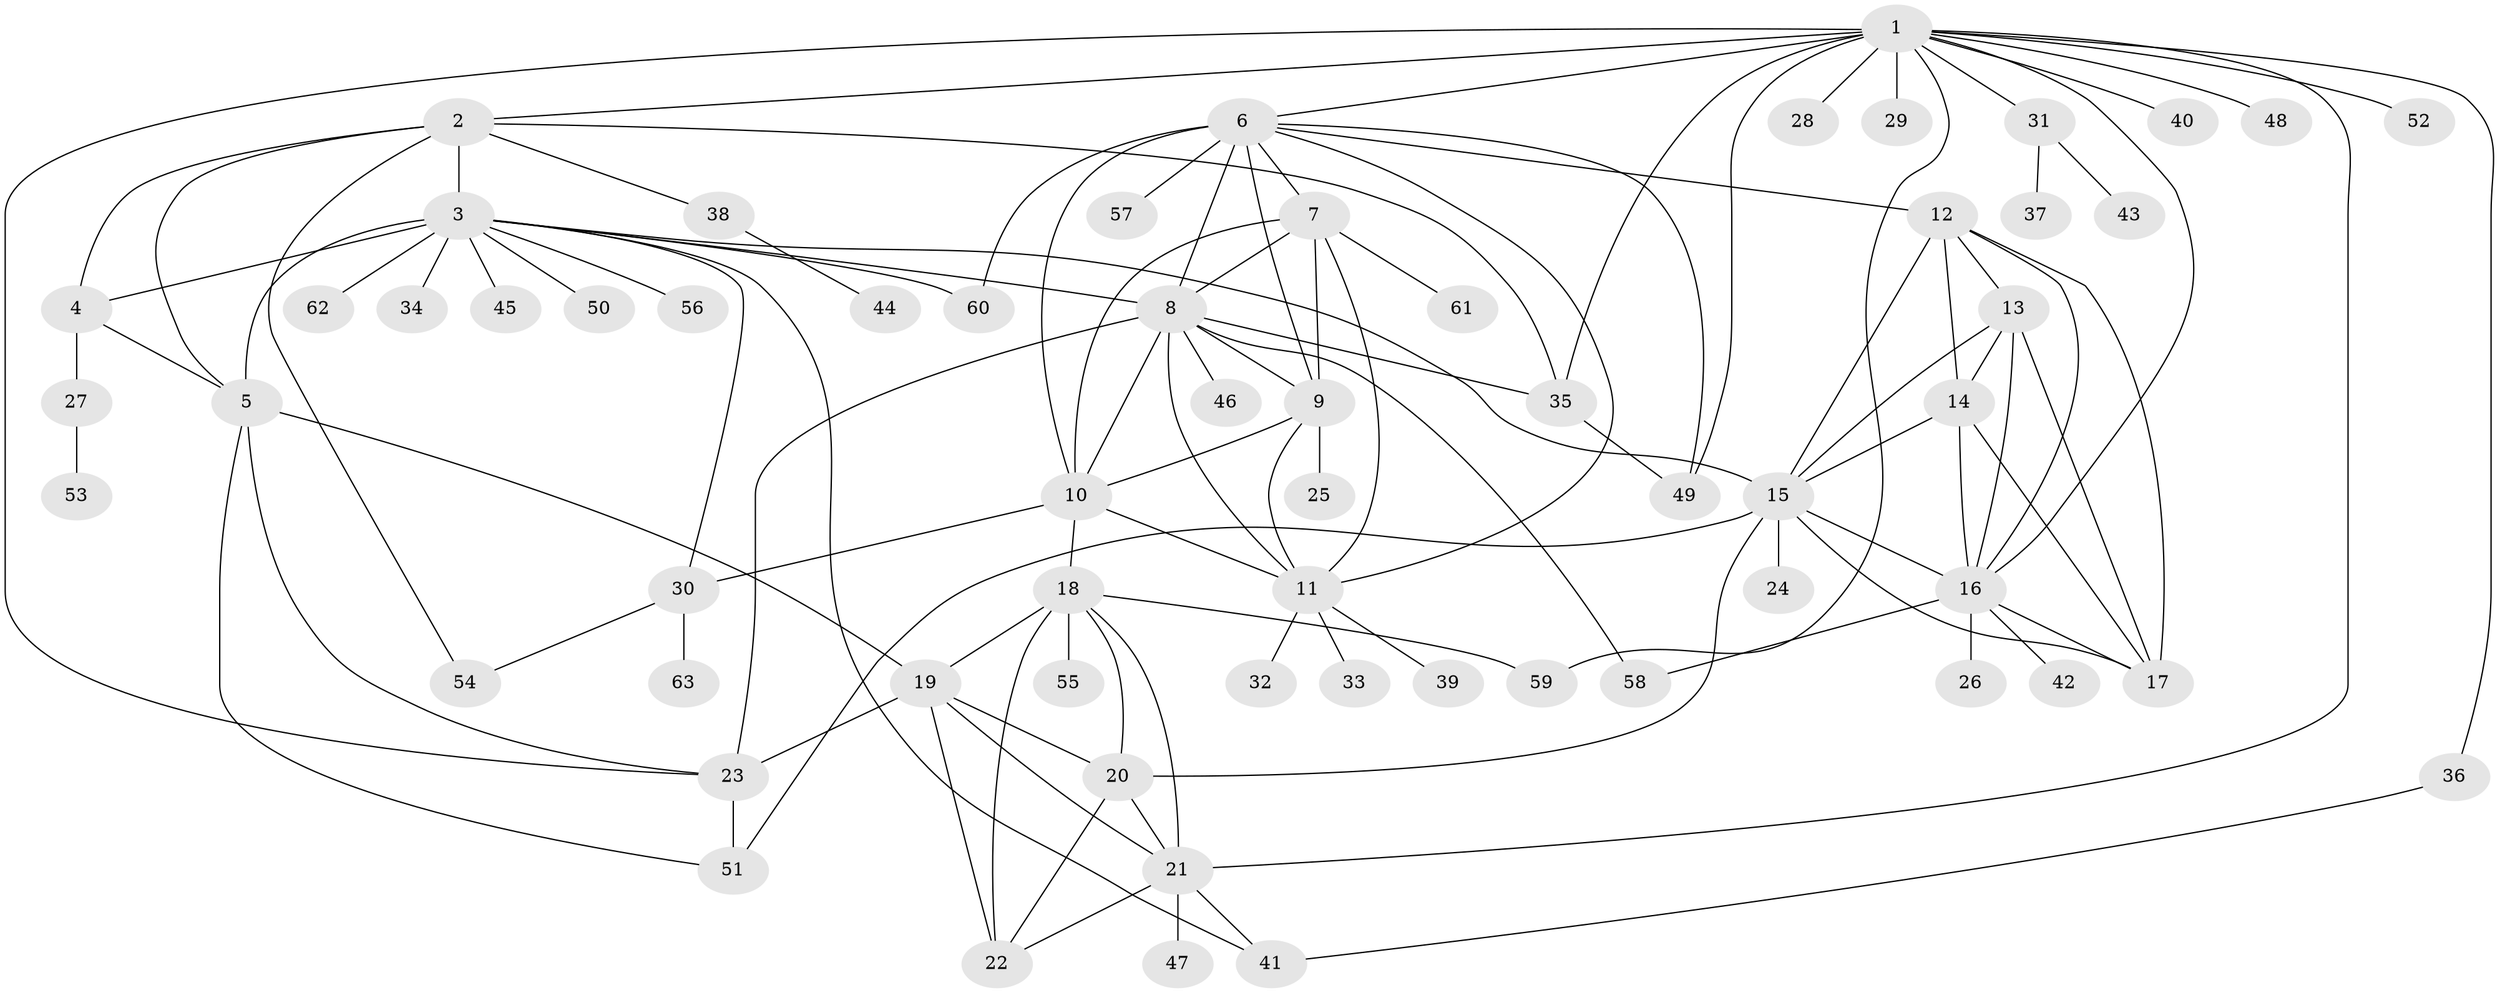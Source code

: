 // original degree distribution, {11: 0.023809523809523808, 6: 0.047619047619047616, 7: 0.05555555555555555, 10: 0.03968253968253968, 8: 0.023809523809523808, 5: 0.023809523809523808, 12: 0.007936507936507936, 9: 0.015873015873015872, 13: 0.007936507936507936, 14: 0.007936507936507936, 1: 0.5238095238095238, 2: 0.1746031746031746, 4: 0.015873015873015872, 3: 0.031746031746031744}
// Generated by graph-tools (version 1.1) at 2025/52/03/04/25 22:52:41]
// undirected, 63 vertices, 113 edges
graph export_dot {
  node [color=gray90,style=filled];
  1;
  2;
  3;
  4;
  5;
  6;
  7;
  8;
  9;
  10;
  11;
  12;
  13;
  14;
  15;
  16;
  17;
  18;
  19;
  20;
  21;
  22;
  23;
  24;
  25;
  26;
  27;
  28;
  29;
  30;
  31;
  32;
  33;
  34;
  35;
  36;
  37;
  38;
  39;
  40;
  41;
  42;
  43;
  44;
  45;
  46;
  47;
  48;
  49;
  50;
  51;
  52;
  53;
  54;
  55;
  56;
  57;
  58;
  59;
  60;
  61;
  62;
  63;
  1 -- 2 [weight=1.0];
  1 -- 6 [weight=1.0];
  1 -- 16 [weight=1.0];
  1 -- 21 [weight=1.0];
  1 -- 23 [weight=1.0];
  1 -- 28 [weight=1.0];
  1 -- 29 [weight=1.0];
  1 -- 31 [weight=1.0];
  1 -- 35 [weight=1.0];
  1 -- 36 [weight=1.0];
  1 -- 40 [weight=1.0];
  1 -- 48 [weight=1.0];
  1 -- 49 [weight=3.0];
  1 -- 52 [weight=1.0];
  1 -- 59 [weight=1.0];
  2 -- 3 [weight=3.0];
  2 -- 4 [weight=1.0];
  2 -- 5 [weight=1.0];
  2 -- 35 [weight=1.0];
  2 -- 38 [weight=1.0];
  2 -- 54 [weight=1.0];
  3 -- 4 [weight=3.0];
  3 -- 5 [weight=3.0];
  3 -- 8 [weight=1.0];
  3 -- 15 [weight=1.0];
  3 -- 30 [weight=1.0];
  3 -- 34 [weight=1.0];
  3 -- 41 [weight=1.0];
  3 -- 45 [weight=1.0];
  3 -- 50 [weight=1.0];
  3 -- 56 [weight=1.0];
  3 -- 60 [weight=1.0];
  3 -- 62 [weight=1.0];
  4 -- 5 [weight=1.0];
  4 -- 27 [weight=1.0];
  5 -- 19 [weight=1.0];
  5 -- 23 [weight=1.0];
  5 -- 51 [weight=1.0];
  6 -- 7 [weight=1.0];
  6 -- 8 [weight=1.0];
  6 -- 9 [weight=1.0];
  6 -- 10 [weight=1.0];
  6 -- 11 [weight=1.0];
  6 -- 12 [weight=1.0];
  6 -- 49 [weight=1.0];
  6 -- 57 [weight=2.0];
  6 -- 60 [weight=1.0];
  7 -- 8 [weight=1.0];
  7 -- 9 [weight=1.0];
  7 -- 10 [weight=1.0];
  7 -- 11 [weight=1.0];
  7 -- 61 [weight=1.0];
  8 -- 9 [weight=1.0];
  8 -- 10 [weight=2.0];
  8 -- 11 [weight=1.0];
  8 -- 23 [weight=1.0];
  8 -- 35 [weight=1.0];
  8 -- 46 [weight=1.0];
  8 -- 58 [weight=1.0];
  9 -- 10 [weight=1.0];
  9 -- 11 [weight=1.0];
  9 -- 25 [weight=2.0];
  10 -- 11 [weight=1.0];
  10 -- 18 [weight=1.0];
  10 -- 30 [weight=1.0];
  11 -- 32 [weight=1.0];
  11 -- 33 [weight=1.0];
  11 -- 39 [weight=1.0];
  12 -- 13 [weight=1.0];
  12 -- 14 [weight=2.0];
  12 -- 15 [weight=1.0];
  12 -- 16 [weight=1.0];
  12 -- 17 [weight=1.0];
  13 -- 14 [weight=1.0];
  13 -- 15 [weight=1.0];
  13 -- 16 [weight=1.0];
  13 -- 17 [weight=1.0];
  14 -- 15 [weight=1.0];
  14 -- 16 [weight=1.0];
  14 -- 17 [weight=1.0];
  15 -- 16 [weight=1.0];
  15 -- 17 [weight=1.0];
  15 -- 20 [weight=1.0];
  15 -- 24 [weight=4.0];
  15 -- 51 [weight=1.0];
  16 -- 17 [weight=1.0];
  16 -- 26 [weight=5.0];
  16 -- 42 [weight=1.0];
  16 -- 58 [weight=1.0];
  18 -- 19 [weight=2.0];
  18 -- 20 [weight=2.0];
  18 -- 21 [weight=2.0];
  18 -- 22 [weight=4.0];
  18 -- 55 [weight=1.0];
  18 -- 59 [weight=1.0];
  19 -- 20 [weight=1.0];
  19 -- 21 [weight=1.0];
  19 -- 22 [weight=1.0];
  19 -- 23 [weight=4.0];
  20 -- 21 [weight=1.0];
  20 -- 22 [weight=1.0];
  21 -- 22 [weight=1.0];
  21 -- 41 [weight=1.0];
  21 -- 47 [weight=2.0];
  23 -- 51 [weight=1.0];
  27 -- 53 [weight=1.0];
  30 -- 54 [weight=1.0];
  30 -- 63 [weight=1.0];
  31 -- 37 [weight=1.0];
  31 -- 43 [weight=1.0];
  35 -- 49 [weight=1.0];
  36 -- 41 [weight=1.0];
  38 -- 44 [weight=1.0];
}
